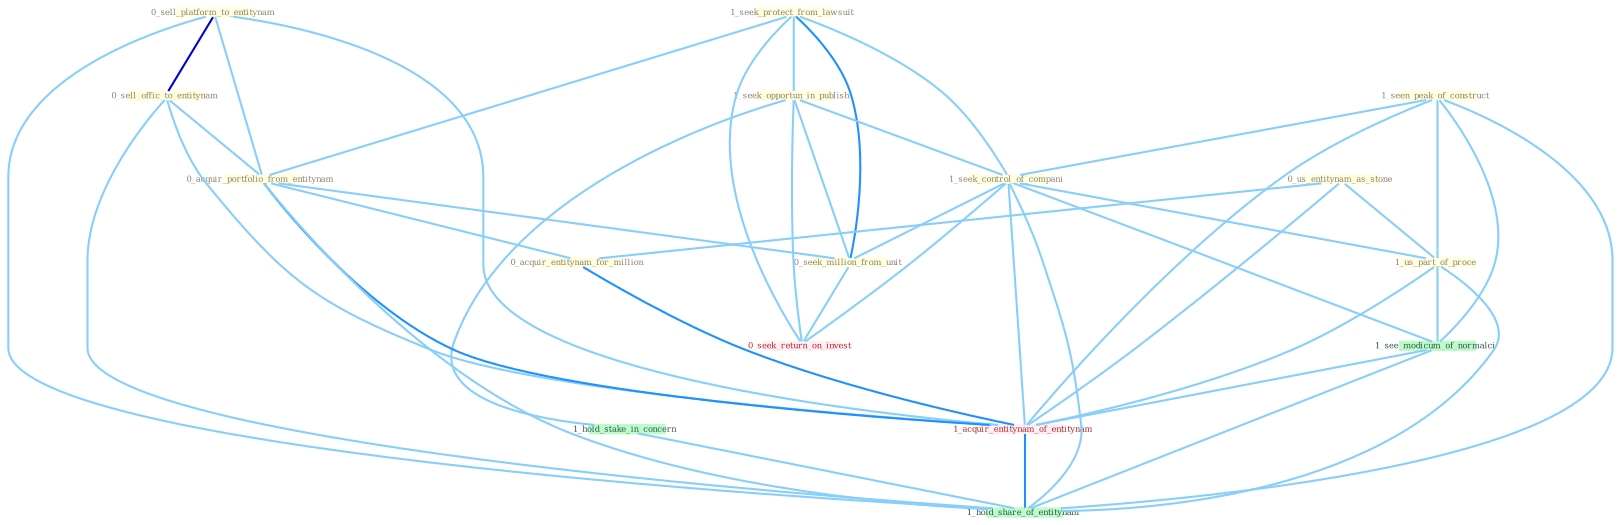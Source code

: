 Graph G{ 
    node
    [shape=polygon,style=filled,width=.5,height=.06,color="#BDFCC9",fixedsize=true,fontsize=4,
    fontcolor="#2f4f4f"];
    {node
    [color="#ffffe0", fontcolor="#8b7d6b"] "0_sell_platform_to_entitynam " "1_seek_protect_from_lawsuit " "0_sell_offic_to_entitynam " "1_seen_peak_of_construct " "1_seek_opportun_in_publish " "1_seek_control_of_compani " "0_us_entitynam_as_stone " "0_acquir_portfolio_from_entitynam " "0_seek_million_from_unit " "1_us_part_of_proce " "0_acquir_entitynam_for_million "}
{node [color="#fff0f5", fontcolor="#b22222"] "0_seek_return_on_invest " "1_acquir_entitynam_of_entitynam "}
edge [color="#B0E2FF"];

	"0_sell_platform_to_entitynam " -- "0_sell_offic_to_entitynam " [w="3", color="#0000cd" , len=0.6];
	"0_sell_platform_to_entitynam " -- "0_acquir_portfolio_from_entitynam " [w="1", color="#87cefa" ];
	"0_sell_platform_to_entitynam " -- "1_acquir_entitynam_of_entitynam " [w="1", color="#87cefa" ];
	"0_sell_platform_to_entitynam " -- "1_hold_share_of_entitynam " [w="1", color="#87cefa" ];
	"1_seek_protect_from_lawsuit " -- "1_seek_opportun_in_publish " [w="1", color="#87cefa" ];
	"1_seek_protect_from_lawsuit " -- "1_seek_control_of_compani " [w="1", color="#87cefa" ];
	"1_seek_protect_from_lawsuit " -- "0_acquir_portfolio_from_entitynam " [w="1", color="#87cefa" ];
	"1_seek_protect_from_lawsuit " -- "0_seek_million_from_unit " [w="2", color="#1e90ff" , len=0.8];
	"1_seek_protect_from_lawsuit " -- "0_seek_return_on_invest " [w="1", color="#87cefa" ];
	"0_sell_offic_to_entitynam " -- "0_acquir_portfolio_from_entitynam " [w="1", color="#87cefa" ];
	"0_sell_offic_to_entitynam " -- "1_acquir_entitynam_of_entitynam " [w="1", color="#87cefa" ];
	"0_sell_offic_to_entitynam " -- "1_hold_share_of_entitynam " [w="1", color="#87cefa" ];
	"1_seen_peak_of_construct " -- "1_seek_control_of_compani " [w="1", color="#87cefa" ];
	"1_seen_peak_of_construct " -- "1_us_part_of_proce " [w="1", color="#87cefa" ];
	"1_seen_peak_of_construct " -- "1_see_modicum_of_normalci " [w="1", color="#87cefa" ];
	"1_seen_peak_of_construct " -- "1_acquir_entitynam_of_entitynam " [w="1", color="#87cefa" ];
	"1_seen_peak_of_construct " -- "1_hold_share_of_entitynam " [w="1", color="#87cefa" ];
	"1_seek_opportun_in_publish " -- "1_seek_control_of_compani " [w="1", color="#87cefa" ];
	"1_seek_opportun_in_publish " -- "0_seek_million_from_unit " [w="1", color="#87cefa" ];
	"1_seek_opportun_in_publish " -- "1_hold_stake_in_concern " [w="1", color="#87cefa" ];
	"1_seek_opportun_in_publish " -- "0_seek_return_on_invest " [w="1", color="#87cefa" ];
	"1_seek_control_of_compani " -- "0_seek_million_from_unit " [w="1", color="#87cefa" ];
	"1_seek_control_of_compani " -- "1_us_part_of_proce " [w="1", color="#87cefa" ];
	"1_seek_control_of_compani " -- "0_seek_return_on_invest " [w="1", color="#87cefa" ];
	"1_seek_control_of_compani " -- "1_see_modicum_of_normalci " [w="1", color="#87cefa" ];
	"1_seek_control_of_compani " -- "1_acquir_entitynam_of_entitynam " [w="1", color="#87cefa" ];
	"1_seek_control_of_compani " -- "1_hold_share_of_entitynam " [w="1", color="#87cefa" ];
	"0_us_entitynam_as_stone " -- "1_us_part_of_proce " [w="1", color="#87cefa" ];
	"0_us_entitynam_as_stone " -- "0_acquir_entitynam_for_million " [w="1", color="#87cefa" ];
	"0_us_entitynam_as_stone " -- "1_acquir_entitynam_of_entitynam " [w="1", color="#87cefa" ];
	"0_acquir_portfolio_from_entitynam " -- "0_seek_million_from_unit " [w="1", color="#87cefa" ];
	"0_acquir_portfolio_from_entitynam " -- "0_acquir_entitynam_for_million " [w="1", color="#87cefa" ];
	"0_acquir_portfolio_from_entitynam " -- "1_acquir_entitynam_of_entitynam " [w="2", color="#1e90ff" , len=0.8];
	"0_acquir_portfolio_from_entitynam " -- "1_hold_share_of_entitynam " [w="1", color="#87cefa" ];
	"0_seek_million_from_unit " -- "0_seek_return_on_invest " [w="1", color="#87cefa" ];
	"1_us_part_of_proce " -- "1_see_modicum_of_normalci " [w="1", color="#87cefa" ];
	"1_us_part_of_proce " -- "1_acquir_entitynam_of_entitynam " [w="1", color="#87cefa" ];
	"1_us_part_of_proce " -- "1_hold_share_of_entitynam " [w="1", color="#87cefa" ];
	"0_acquir_entitynam_for_million " -- "1_acquir_entitynam_of_entitynam " [w="2", color="#1e90ff" , len=0.8];
	"1_hold_stake_in_concern " -- "1_hold_share_of_entitynam " [w="1", color="#87cefa" ];
	"1_see_modicum_of_normalci " -- "1_acquir_entitynam_of_entitynam " [w="1", color="#87cefa" ];
	"1_see_modicum_of_normalci " -- "1_hold_share_of_entitynam " [w="1", color="#87cefa" ];
	"1_acquir_entitynam_of_entitynam " -- "1_hold_share_of_entitynam " [w="2", color="#1e90ff" , len=0.8];
}